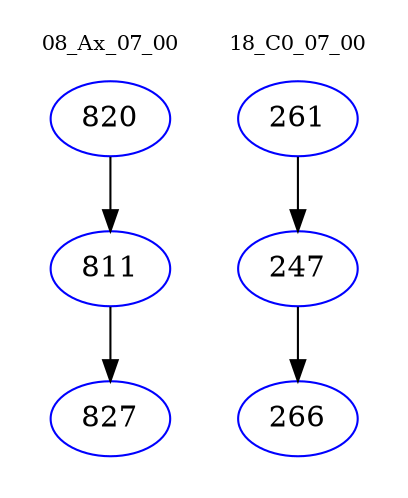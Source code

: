 digraph{
subgraph cluster_0 {
color = white
label = "08_Ax_07_00";
fontsize=10;
T0_820 [label="820", color="blue"]
T0_820 -> T0_811 [color="black"]
T0_811 [label="811", color="blue"]
T0_811 -> T0_827 [color="black"]
T0_827 [label="827", color="blue"]
}
subgraph cluster_1 {
color = white
label = "18_C0_07_00";
fontsize=10;
T1_261 [label="261", color="blue"]
T1_261 -> T1_247 [color="black"]
T1_247 [label="247", color="blue"]
T1_247 -> T1_266 [color="black"]
T1_266 [label="266", color="blue"]
}
}
